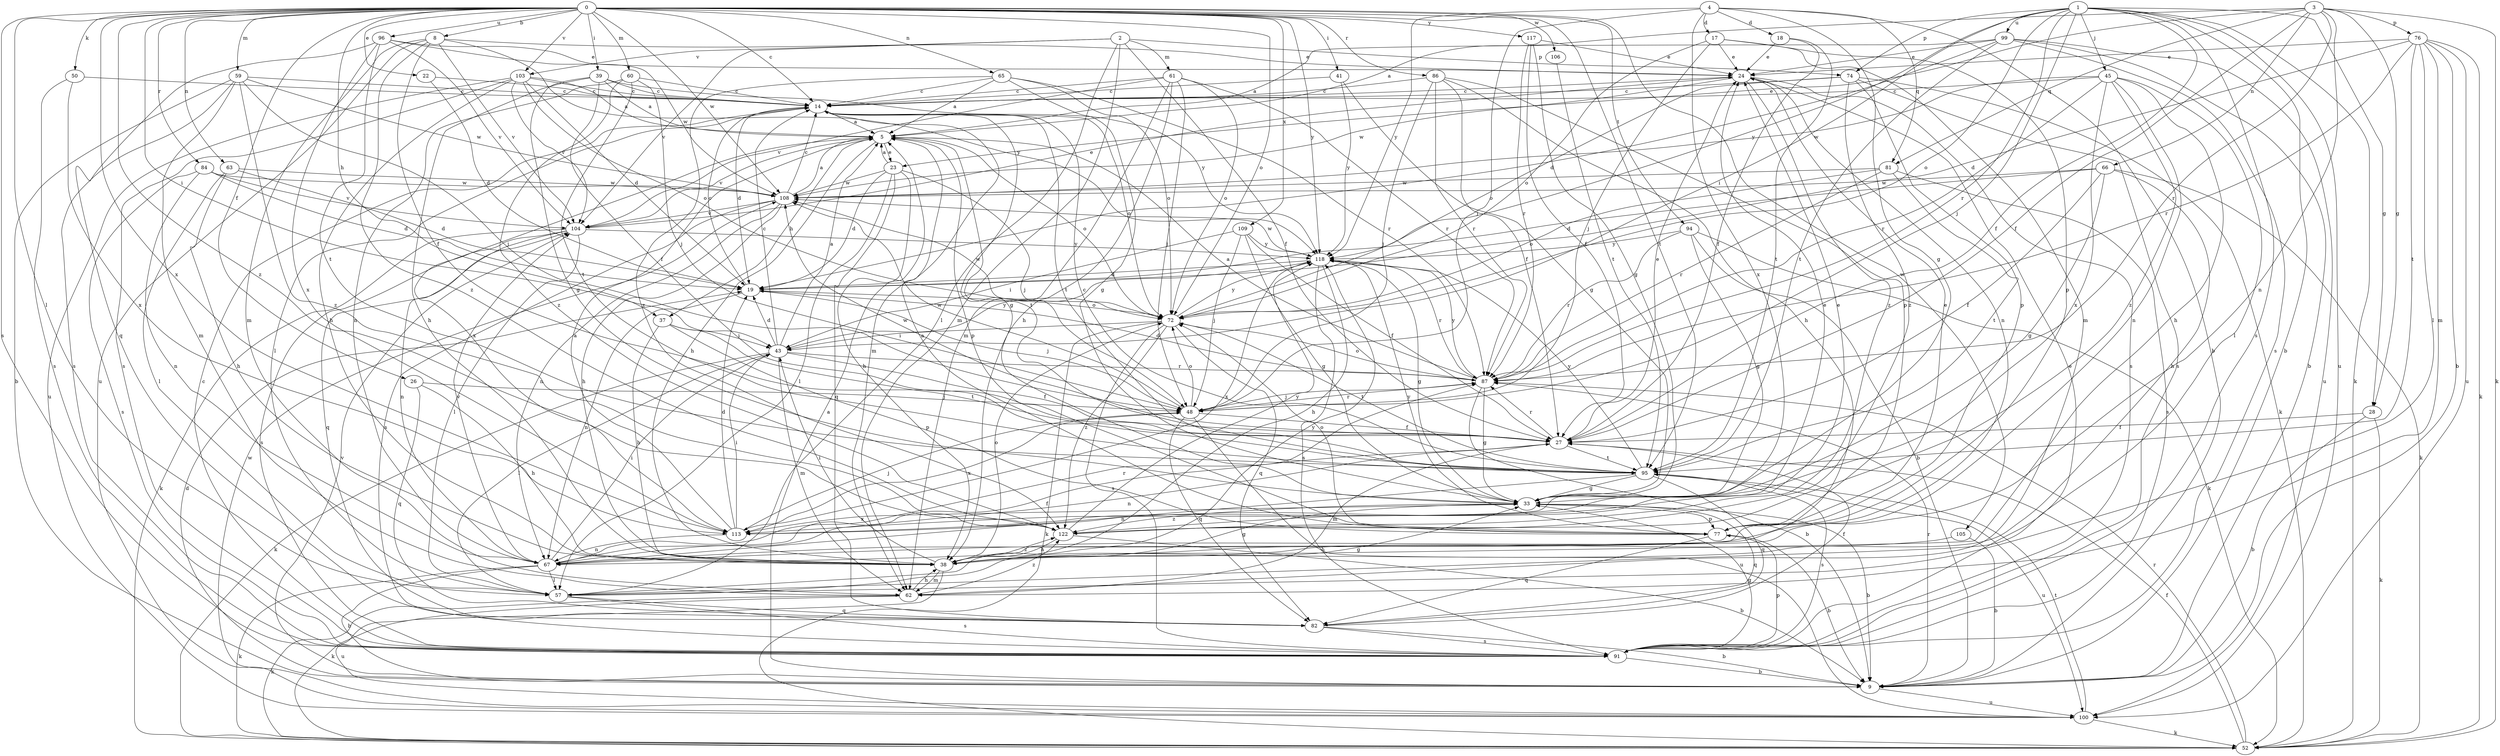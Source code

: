 strict digraph  {
0;
1;
2;
3;
4;
5;
8;
9;
14;
17;
18;
19;
22;
23;
24;
26;
27;
28;
33;
37;
38;
39;
41;
43;
45;
48;
50;
52;
57;
59;
60;
61;
62;
63;
65;
66;
67;
72;
74;
76;
77;
81;
82;
84;
86;
87;
91;
94;
95;
96;
99;
100;
103;
104;
105;
106;
108;
109;
113;
117;
118;
122;
0 -> 8  [label=b];
0 -> 14  [label=c];
0 -> 22  [label=e];
0 -> 26  [label=f];
0 -> 37  [label=h];
0 -> 39  [label=i];
0 -> 41  [label=i];
0 -> 43  [label=i];
0 -> 50  [label=k];
0 -> 57  [label=l];
0 -> 59  [label=m];
0 -> 60  [label=m];
0 -> 63  [label=n];
0 -> 65  [label=n];
0 -> 72  [label=o];
0 -> 84  [label=r];
0 -> 86  [label=r];
0 -> 91  [label=s];
0 -> 94  [label=t];
0 -> 95  [label=t];
0 -> 96  [label=u];
0 -> 103  [label=v];
0 -> 105  [label=w];
0 -> 106  [label=w];
0 -> 108  [label=w];
0 -> 109  [label=x];
0 -> 113  [label=x];
0 -> 117  [label=y];
0 -> 118  [label=y];
0 -> 122  [label=z];
1 -> 9  [label=b];
1 -> 27  [label=f];
1 -> 28  [label=g];
1 -> 43  [label=i];
1 -> 45  [label=j];
1 -> 48  [label=j];
1 -> 52  [label=k];
1 -> 72  [label=o];
1 -> 74  [label=p];
1 -> 87  [label=r];
1 -> 91  [label=s];
1 -> 99  [label=u];
1 -> 100  [label=u];
1 -> 118  [label=y];
2 -> 27  [label=f];
2 -> 57  [label=l];
2 -> 61  [label=m];
2 -> 62  [label=m];
2 -> 74  [label=p];
2 -> 103  [label=v];
2 -> 104  [label=v];
3 -> 5  [label=a];
3 -> 23  [label=e];
3 -> 27  [label=f];
3 -> 28  [label=g];
3 -> 52  [label=k];
3 -> 66  [label=n];
3 -> 67  [label=n];
3 -> 76  [label=p];
3 -> 81  [label=q];
3 -> 87  [label=r];
4 -> 9  [label=b];
4 -> 17  [label=d];
4 -> 18  [label=d];
4 -> 33  [label=g];
4 -> 48  [label=j];
4 -> 81  [label=q];
4 -> 113  [label=x];
4 -> 118  [label=y];
5 -> 23  [label=e];
5 -> 37  [label=h];
5 -> 38  [label=h];
5 -> 72  [label=o];
5 -> 77  [label=p];
5 -> 95  [label=t];
5 -> 104  [label=v];
5 -> 113  [label=x];
8 -> 24  [label=e];
8 -> 27  [label=f];
8 -> 62  [label=m];
8 -> 100  [label=u];
8 -> 104  [label=v];
8 -> 118  [label=y];
8 -> 122  [label=z];
9 -> 5  [label=a];
9 -> 19  [label=d];
9 -> 87  [label=r];
9 -> 100  [label=u];
9 -> 104  [label=v];
14 -> 5  [label=a];
14 -> 19  [label=d];
14 -> 33  [label=g];
14 -> 57  [label=l];
14 -> 62  [label=m];
14 -> 72  [label=o];
14 -> 95  [label=t];
17 -> 24  [label=e];
17 -> 48  [label=j];
17 -> 62  [label=m];
17 -> 72  [label=o];
17 -> 77  [label=p];
18 -> 24  [label=e];
18 -> 27  [label=f];
18 -> 95  [label=t];
19 -> 14  [label=c];
19 -> 48  [label=j];
19 -> 67  [label=n];
19 -> 72  [label=o];
22 -> 14  [label=c];
22 -> 19  [label=d];
23 -> 5  [label=a];
23 -> 19  [label=d];
23 -> 38  [label=h];
23 -> 48  [label=j];
23 -> 57  [label=l];
23 -> 82  [label=q];
23 -> 108  [label=w];
24 -> 14  [label=c];
24 -> 67  [label=n];
24 -> 91  [label=s];
24 -> 108  [label=w];
24 -> 122  [label=z];
26 -> 38  [label=h];
26 -> 48  [label=j];
26 -> 82  [label=q];
27 -> 24  [label=e];
27 -> 62  [label=m];
27 -> 67  [label=n];
27 -> 87  [label=r];
27 -> 95  [label=t];
27 -> 108  [label=w];
28 -> 9  [label=b];
28 -> 27  [label=f];
28 -> 52  [label=k];
33 -> 9  [label=b];
33 -> 77  [label=p];
33 -> 82  [label=q];
33 -> 113  [label=x];
33 -> 122  [label=z];
37 -> 38  [label=h];
37 -> 43  [label=i];
37 -> 77  [label=p];
37 -> 95  [label=t];
38 -> 33  [label=g];
38 -> 43  [label=i];
38 -> 52  [label=k];
38 -> 62  [label=m];
38 -> 72  [label=o];
38 -> 122  [label=z];
39 -> 5  [label=a];
39 -> 14  [label=c];
39 -> 27  [label=f];
39 -> 33  [label=g];
39 -> 38  [label=h];
39 -> 118  [label=y];
41 -> 14  [label=c];
41 -> 33  [label=g];
41 -> 118  [label=y];
43 -> 5  [label=a];
43 -> 14  [label=c];
43 -> 19  [label=d];
43 -> 27  [label=f];
43 -> 52  [label=k];
43 -> 57  [label=l];
43 -> 62  [label=m];
43 -> 87  [label=r];
43 -> 118  [label=y];
45 -> 14  [label=c];
45 -> 38  [label=h];
45 -> 57  [label=l];
45 -> 67  [label=n];
45 -> 87  [label=r];
45 -> 108  [label=w];
45 -> 113  [label=x];
45 -> 122  [label=z];
48 -> 27  [label=f];
48 -> 72  [label=o];
48 -> 82  [label=q];
48 -> 87  [label=r];
48 -> 100  [label=u];
48 -> 108  [label=w];
48 -> 113  [label=x];
50 -> 14  [label=c];
50 -> 91  [label=s];
50 -> 113  [label=x];
52 -> 27  [label=f];
52 -> 87  [label=r];
57 -> 33  [label=g];
57 -> 82  [label=q];
57 -> 91  [label=s];
57 -> 118  [label=y];
59 -> 9  [label=b];
59 -> 14  [label=c];
59 -> 48  [label=j];
59 -> 62  [label=m];
59 -> 91  [label=s];
59 -> 108  [label=w];
59 -> 122  [label=z];
60 -> 14  [label=c];
60 -> 48  [label=j];
60 -> 67  [label=n];
60 -> 95  [label=t];
60 -> 122  [label=z];
61 -> 14  [label=c];
61 -> 38  [label=h];
61 -> 48  [label=j];
61 -> 62  [label=m];
61 -> 72  [label=o];
61 -> 87  [label=r];
61 -> 104  [label=v];
62 -> 38  [label=h];
62 -> 52  [label=k];
62 -> 100  [label=u];
62 -> 122  [label=z];
63 -> 19  [label=d];
63 -> 38  [label=h];
63 -> 57  [label=l];
63 -> 108  [label=w];
65 -> 5  [label=a];
65 -> 14  [label=c];
65 -> 33  [label=g];
65 -> 72  [label=o];
65 -> 87  [label=r];
65 -> 122  [label=z];
66 -> 19  [label=d];
66 -> 27  [label=f];
66 -> 33  [label=g];
66 -> 38  [label=h];
66 -> 52  [label=k];
66 -> 108  [label=w];
67 -> 9  [label=b];
67 -> 27  [label=f];
67 -> 43  [label=i];
67 -> 52  [label=k];
67 -> 57  [label=l];
67 -> 87  [label=r];
67 -> 104  [label=v];
72 -> 43  [label=i];
72 -> 52  [label=k];
72 -> 82  [label=q];
72 -> 91  [label=s];
72 -> 95  [label=t];
72 -> 108  [label=w];
72 -> 118  [label=y];
72 -> 122  [label=z];
74 -> 14  [label=c];
74 -> 52  [label=k];
74 -> 72  [label=o];
74 -> 77  [label=p];
74 -> 91  [label=s];
74 -> 122  [label=z];
76 -> 9  [label=b];
76 -> 19  [label=d];
76 -> 24  [label=e];
76 -> 52  [label=k];
76 -> 57  [label=l];
76 -> 62  [label=m];
76 -> 87  [label=r];
76 -> 95  [label=t];
76 -> 100  [label=u];
77 -> 5  [label=a];
77 -> 9  [label=b];
77 -> 24  [label=e];
77 -> 72  [label=o];
77 -> 82  [label=q];
77 -> 118  [label=y];
81 -> 72  [label=o];
81 -> 87  [label=r];
81 -> 91  [label=s];
81 -> 95  [label=t];
81 -> 108  [label=w];
82 -> 9  [label=b];
82 -> 27  [label=f];
82 -> 91  [label=s];
84 -> 19  [label=d];
84 -> 67  [label=n];
84 -> 91  [label=s];
84 -> 104  [label=v];
84 -> 108  [label=w];
86 -> 14  [label=c];
86 -> 27  [label=f];
86 -> 38  [label=h];
86 -> 48  [label=j];
86 -> 77  [label=p];
86 -> 87  [label=r];
87 -> 5  [label=a];
87 -> 9  [label=b];
87 -> 19  [label=d];
87 -> 33  [label=g];
87 -> 48  [label=j];
87 -> 72  [label=o];
87 -> 118  [label=y];
91 -> 9  [label=b];
91 -> 14  [label=c];
91 -> 24  [label=e];
91 -> 33  [label=g];
91 -> 77  [label=p];
94 -> 9  [label=b];
94 -> 33  [label=g];
94 -> 52  [label=k];
94 -> 87  [label=r];
94 -> 118  [label=y];
95 -> 14  [label=c];
95 -> 33  [label=g];
95 -> 67  [label=n];
95 -> 82  [label=q];
95 -> 91  [label=s];
95 -> 100  [label=u];
95 -> 118  [label=y];
96 -> 24  [label=e];
96 -> 82  [label=q];
96 -> 95  [label=t];
96 -> 104  [label=v];
96 -> 108  [label=w];
96 -> 113  [label=x];
99 -> 5  [label=a];
99 -> 9  [label=b];
99 -> 19  [label=d];
99 -> 24  [label=e];
99 -> 91  [label=s];
99 -> 95  [label=t];
99 -> 100  [label=u];
100 -> 52  [label=k];
100 -> 95  [label=t];
100 -> 108  [label=w];
103 -> 5  [label=a];
103 -> 14  [label=c];
103 -> 19  [label=d];
103 -> 38  [label=h];
103 -> 72  [label=o];
103 -> 91  [label=s];
103 -> 100  [label=u];
103 -> 104  [label=v];
104 -> 24  [label=e];
104 -> 52  [label=k];
104 -> 57  [label=l];
104 -> 67  [label=n];
104 -> 82  [label=q];
104 -> 91  [label=s];
104 -> 118  [label=y];
105 -> 9  [label=b];
105 -> 38  [label=h];
106 -> 95  [label=t];
108 -> 5  [label=a];
108 -> 14  [label=c];
108 -> 38  [label=h];
108 -> 67  [label=n];
108 -> 91  [label=s];
108 -> 104  [label=v];
109 -> 27  [label=f];
109 -> 33  [label=g];
109 -> 43  [label=i];
109 -> 48  [label=j];
109 -> 118  [label=y];
113 -> 5  [label=a];
113 -> 19  [label=d];
113 -> 24  [label=e];
113 -> 43  [label=i];
113 -> 48  [label=j];
113 -> 67  [label=n];
117 -> 24  [label=e];
117 -> 27  [label=f];
117 -> 33  [label=g];
117 -> 87  [label=r];
118 -> 19  [label=d];
118 -> 33  [label=g];
118 -> 38  [label=h];
118 -> 87  [label=r];
118 -> 91  [label=s];
118 -> 108  [label=w];
118 -> 113  [label=x];
122 -> 9  [label=b];
122 -> 24  [label=e];
122 -> 38  [label=h];
122 -> 118  [label=y];
}
